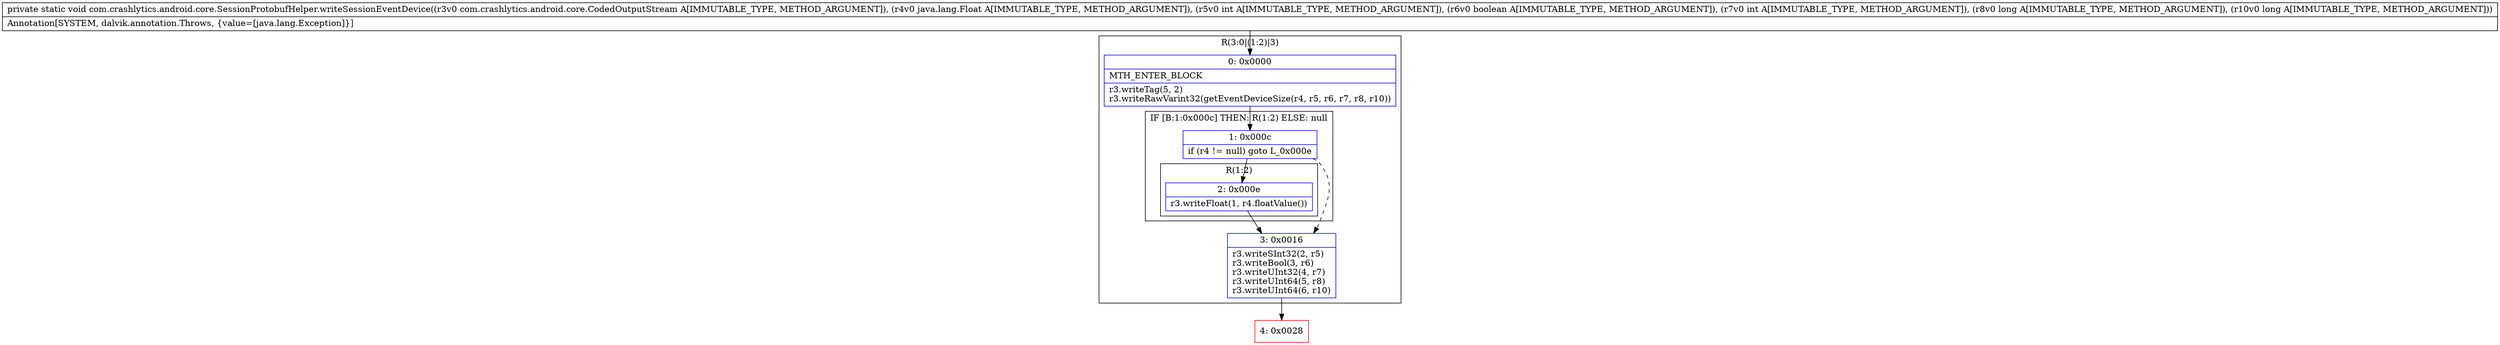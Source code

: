 digraph "CFG forcom.crashlytics.android.core.SessionProtobufHelper.writeSessionEventDevice(Lcom\/crashlytics\/android\/core\/CodedOutputStream;Ljava\/lang\/Float;IZIJJ)V" {
subgraph cluster_Region_1171631897 {
label = "R(3:0|(1:2)|3)";
node [shape=record,color=blue];
Node_0 [shape=record,label="{0\:\ 0x0000|MTH_ENTER_BLOCK\l|r3.writeTag(5, 2)\lr3.writeRawVarint32(getEventDeviceSize(r4, r5, r6, r7, r8, r10))\l}"];
subgraph cluster_IfRegion_480991998 {
label = "IF [B:1:0x000c] THEN: R(1:2) ELSE: null";
node [shape=record,color=blue];
Node_1 [shape=record,label="{1\:\ 0x000c|if (r4 != null) goto L_0x000e\l}"];
subgraph cluster_Region_1177494175 {
label = "R(1:2)";
node [shape=record,color=blue];
Node_2 [shape=record,label="{2\:\ 0x000e|r3.writeFloat(1, r4.floatValue())\l}"];
}
}
Node_3 [shape=record,label="{3\:\ 0x0016|r3.writeSInt32(2, r5)\lr3.writeBool(3, r6)\lr3.writeUInt32(4, r7)\lr3.writeUInt64(5, r8)\lr3.writeUInt64(6, r10)\l}"];
}
Node_4 [shape=record,color=red,label="{4\:\ 0x0028}"];
MethodNode[shape=record,label="{private static void com.crashlytics.android.core.SessionProtobufHelper.writeSessionEventDevice((r3v0 com.crashlytics.android.core.CodedOutputStream A[IMMUTABLE_TYPE, METHOD_ARGUMENT]), (r4v0 java.lang.Float A[IMMUTABLE_TYPE, METHOD_ARGUMENT]), (r5v0 int A[IMMUTABLE_TYPE, METHOD_ARGUMENT]), (r6v0 boolean A[IMMUTABLE_TYPE, METHOD_ARGUMENT]), (r7v0 int A[IMMUTABLE_TYPE, METHOD_ARGUMENT]), (r8v0 long A[IMMUTABLE_TYPE, METHOD_ARGUMENT]), (r10v0 long A[IMMUTABLE_TYPE, METHOD_ARGUMENT]))  | Annotation[SYSTEM, dalvik.annotation.Throws, \{value=[java.lang.Exception]\}]\l}"];
MethodNode -> Node_0;
Node_0 -> Node_1;
Node_1 -> Node_2;
Node_1 -> Node_3[style=dashed];
Node_2 -> Node_3;
Node_3 -> Node_4;
}

